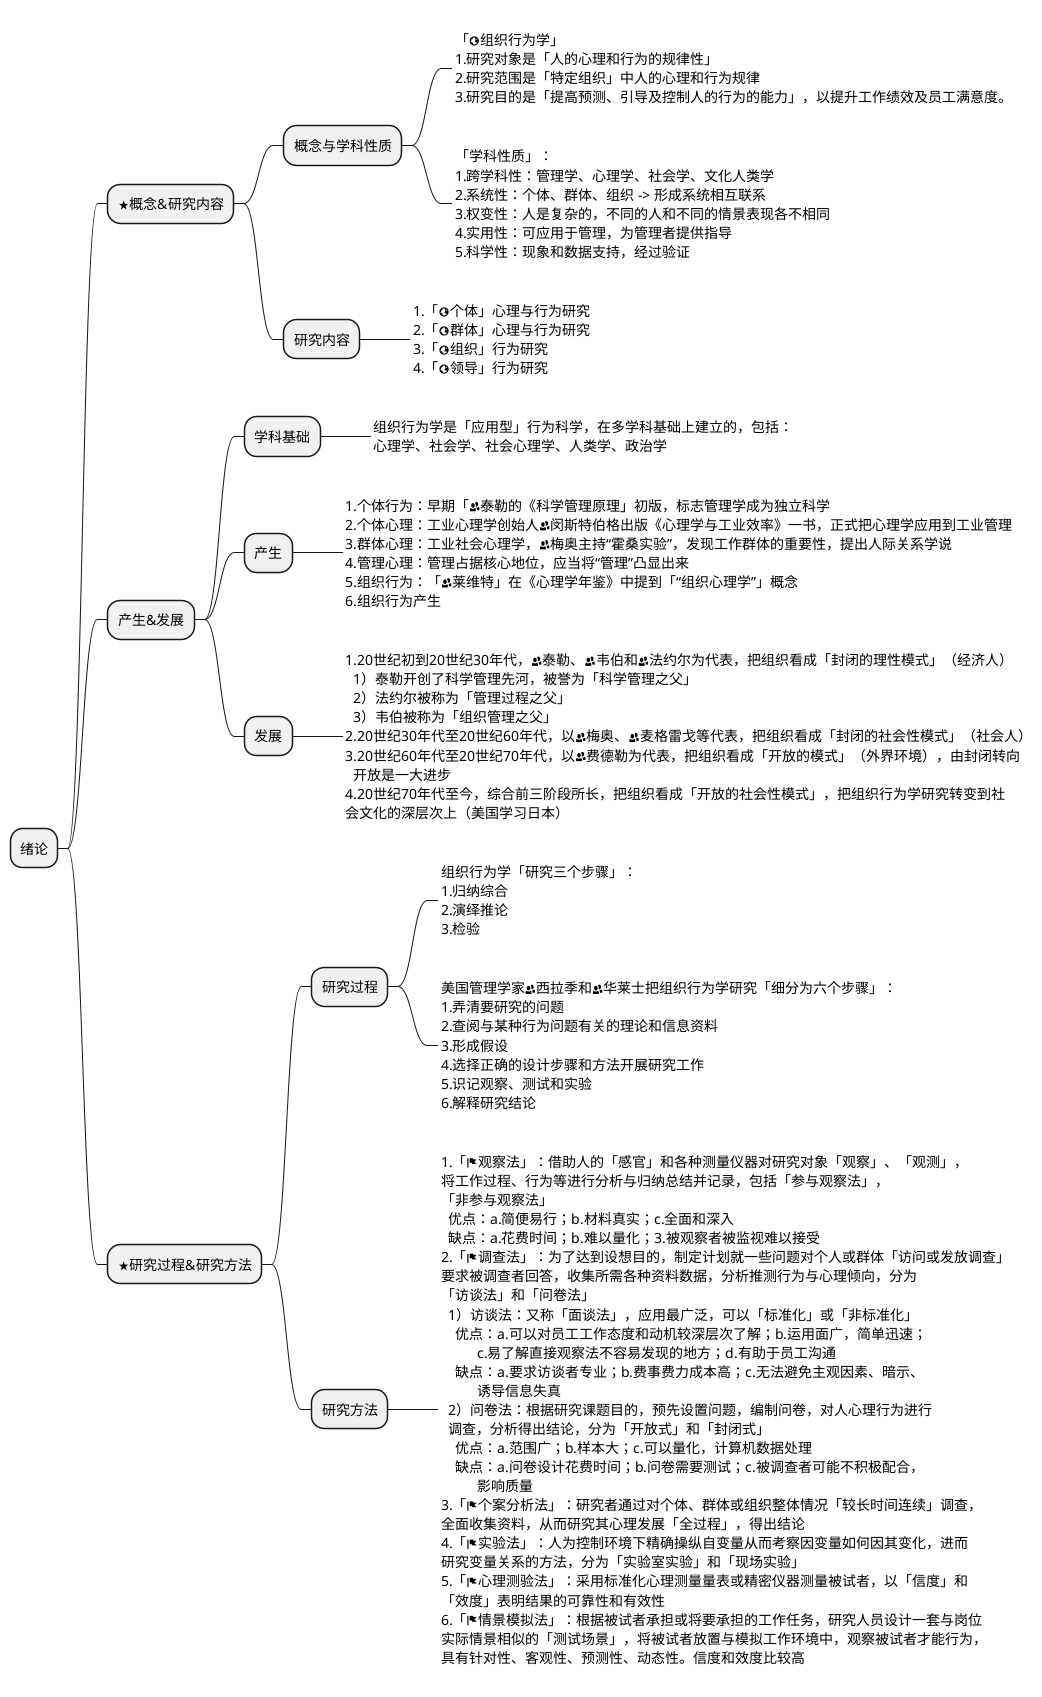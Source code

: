 @startmindmap

* 绪论

** <&star>概念&研究内容
*** 概念与学科性质
****_:
「<&globe>组织行为学」
1.研究对象是「人的心理和行为的规律性」
2.研究范围是「特定组织」中人的心理和行为规律
3.研究目的是「提高预测、引导及控制人的行为的能力」，以提升工作绩效及员工满意度。
;
****_:
「学科性质」：
1.跨学科性：管理学、心理学、社会学、文化人类学
2.系统性：个体、群体、组织 -> 形成系统相互联系
3.权变性：人是复杂的，不同的人和不同的情景表现各不相同
4.实用性：可应用于管理，为管理者提供指导
5.科学性：现象和数据支持，经过验证
;
*** 研究内容
****_:
1.「<&globe>个体」心理与行为研究
2.「<&globe>群体」心理与行为研究
3.「<&globe>组织」行为研究
4.「<&globe>领导」行为研究
;

** 产生&发展
*** 学科基础
****_:
组织行为学是「应用型」行为科学，在多学科基础上建立的，包括：
心理学、社会学、社会心理学、人类学、政治学
;
*** 产生
****_:
1.个体行为：早期「<&people>泰勒的《科学管理原理」初版，标志管理学成为独立科学
2.个体心理：工业心理学创始人<&people>闵斯特伯格出版《心理学与工业效率》一书，正式把心理学应用到工业管理
3.群体心理：工业社会心理学，<&people>梅奥主持“霍桑实验”，发现工作群体的重要性，提出人际关系学说
4.管理心理：管理占据核心地位，应当将“管理”凸显出来
5.组织行为：「<&people>莱维特」在《心理学年鉴》中提到「“组织心理学”」概念
6.组织行为产生
;
*** 发展
****_:
1.20世纪初到20世纪30年代，<&people>泰勒、<&people>韦伯和<&people>法约尔为代表，把组织看成「封闭的理性模式」（经济人）
  1）泰勒开创了科学管理先河，被誉为「科学管理之父」
  2）法约尔被称为「管理过程之父」
  3）韦伯被称为「组织管理之父」
2.20世纪30年代至20世纪60年代，以<&people>梅奥、<&people>麦格雷戈等代表，把组织看成「封闭的社会性模式」（社会人）
3.20世纪60年代至20世纪70年代，以<&people>费德勒为代表，把组织看成「开放的模式」（外界环境），由封闭转向
  开放是一大进步
4.20世纪70年代至今，综合前三阶段所长，把组织看成「开放的社会性模式」，把组织行为学研究转变到社
会文化的深层次上（美国学习日本）
;

** <&star>研究过程&研究方法
*** 研究过程
****_:
组织行为学「研究三个步骤」：
1.归纳综合
2.演绎推论
3.检验
;
****_:
美国管理学家<&people>西拉季和<&people>华莱士把组织行为学研究「细分为六个步骤」：
1.弄清要研究的问题
2.查阅与某种行为问题有关的理论和信息资料
3.形成假设
4.选择正确的设计步骤和方法开展研究工作
5.识记观察、测试和实验
6.解释研究结论
;
*** 研究方法
****_:
1.「<&flag>观察法」：借助人的「感官」和各种测量仪器对研究对象「观察」、「观测」，
将工作过程、行为等进行分析与归纳总结并记录，包括「参与观察法」，
「非参与观察法」
  优点：a.简便易行；b.材料真实；c.全面和深入
  缺点：a.花费时间；b.难以量化；3.被观察者被监视难以接受
2.「<&flag>调查法」：为了达到设想目的，制定计划就一些问题对个人或群体「访问或发放调查」
要求被调查者回答，收集所需各种资料数据，分析推测行为与心理倾向，分为
「访谈法」和「问卷法」
  1）访谈法：又称「面谈法」，应用最广泛，可以「标准化」或「非标准化」
    优点：a.可以对员工工作态度和动机较深层次了解；b.运用面广，简单迅速；
          c.易了解直接观察法不容易发现的地方；d.有助于员工沟通
    缺点：a.要求访谈者专业；b.费事费力成本高；c.无法避免主观因素、暗示、
          诱导信息失真
  2）问卷法：根据研究课题目的，预先设置问题，编制问卷，对人心理行为进行
  调查，分析得出结论，分为「开放式」和「封闭式」
    优点：a.范围广；b.样本大；c.可以量化，计算机数据处理
    缺点：a.问卷设计花费时间；b.问卷需要测试；c.被调查者可能不积极配合，
          影响质量
3.「<&flag>个案分析法」：研究者通过对个体、群体或组织整体情况「较长时间连续」调查，
全面收集资料，从而研究其心理发展「全过程」，得出结论
4.「<&flag>实验法」：人为控制环境下精确操纵自变量从而考察因变量如何因其变化，进而
研究变量关系的方法，分为「实验室实验」和「现场实验」
5.「<&flag>心理测验法」：采用标准化心理测量量表或精密仪器测量被试者，以「信度」和
「效度」表明结果的可靠性和有效性
6.「<&flag>情景模拟法」：根据被试者承担或将要承担的工作任务，研究人员设计一套与岗位
实际情景相似的「测试场景」，将被试者放置与模拟工作环境中，观察被试者才能行为，
具有针对性、客观性、预测性、动态性。信度和效度比较高
;

@endmindmap